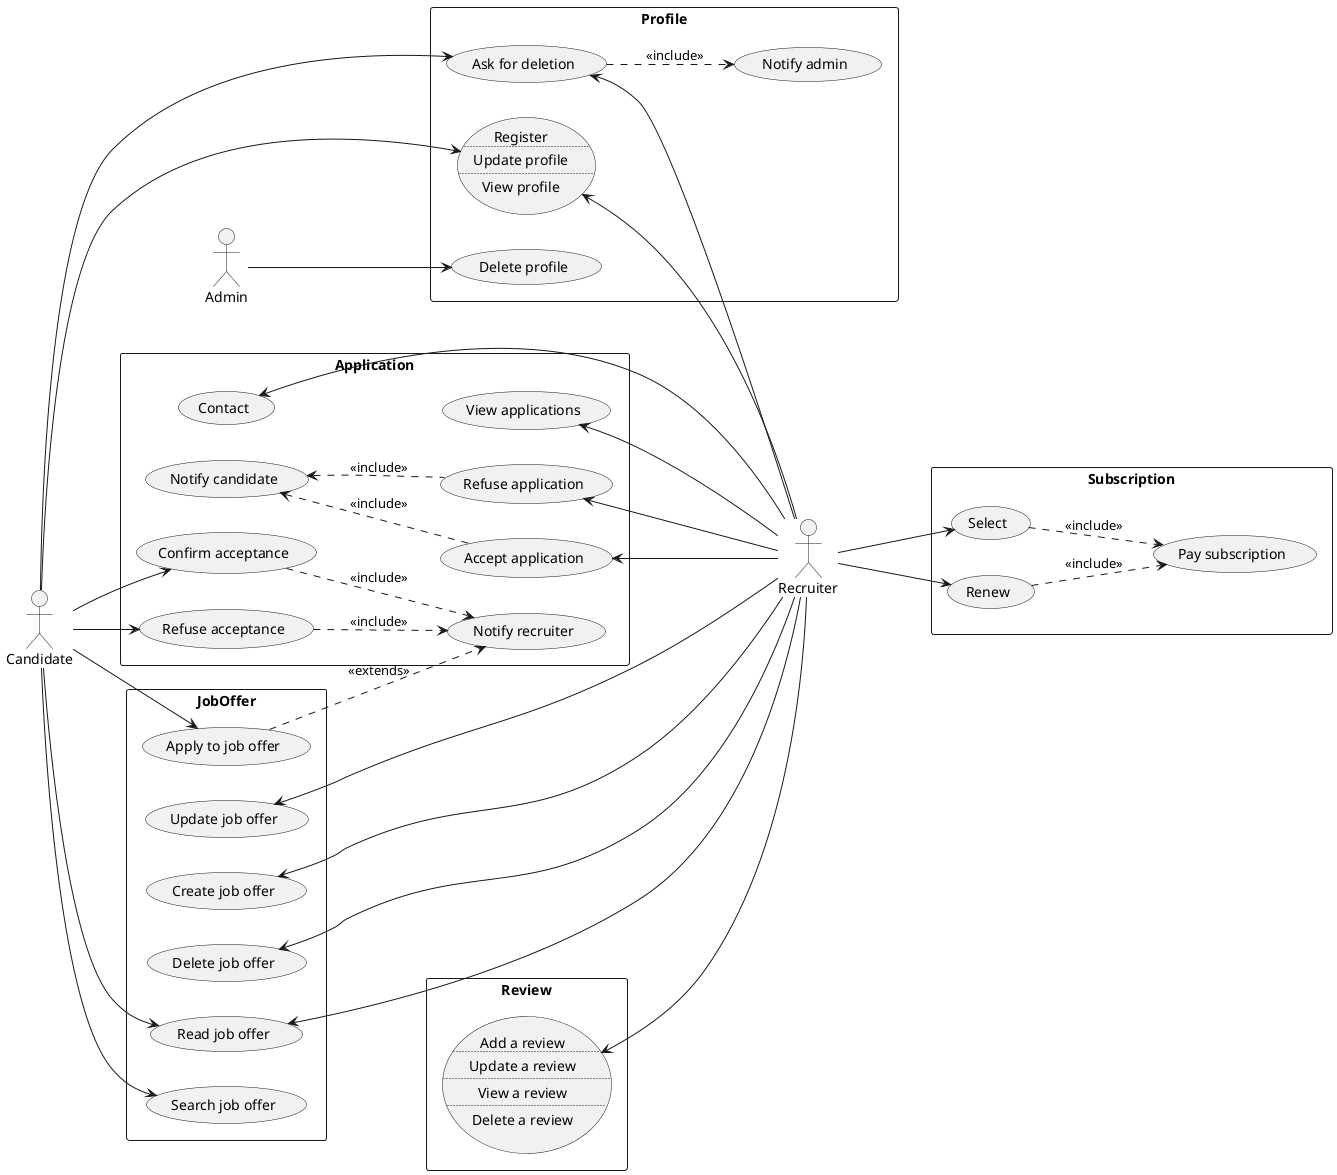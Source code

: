 @startuml use-cases

left to right direction

actor Recruiter
actor Candidate
actor Admin

rectangle Application {
  (Contact) as contact
  (View applications) as viewApplications
  (Accept application) as accept
  (Refuse application) as refuse
  (Confirm acceptance) as confirmAcceptance
  (Refuse acceptance) as refuseAcceptance
  (Notify candidate) as notifyCandidate
  (Notify recruiter) as notifyRecruiter
  accept .u.> notifyCandidate: <<include>>
  refuse .u.> notifyCandidate: <<include>>
  confirmAcceptance ..> notifyRecruiter: <<include>>
  refuseAcceptance  ..> notifyRecruiter: <<include>>
  contact .[hidden]d. viewApplications
}

Recruiter -u-> contact
Recruiter -u-> accept
Recruiter -u-> refuse
Recruiter -u-> viewApplications
Candidate --> confirmAcceptance
Candidate --> refuseAcceptance


rectangle JobOffer {
  (Create job offer) as createJob
  (Update job offer) as updateJob
  (Read job offer) as readJob
  (Delete job offer) as deleteJob
  (Search job offer) as searchJob
  (Apply to job offer) as applyJob
  applyJob ..> notifyRecruiter: <<extends>>
}

Recruiter -u-> createJob
Recruiter -u-> updateJob
Recruiter -u-> readJob
Recruiter -u-> deleteJob
Candidate --> searchJob
Candidate --> readJob
Candidate --> applyJob

rectangle Profile {
  usecase Profile_CRU as "
  Register
  ..
  Update profile
  ..
  View profile
  "
  (Ask for deletion) as askDeletion
  (Notify admin) as notifyAdmin
  (Delete profile) as deleteProfile
  askDeletion ..> notifyAdmin: <<include>>
}

Candidate --> Profile_CRU
Recruiter -u-> Profile_CRU
Candidate --> askDeletion
Recruiter --> askDeletion
Admin --> deleteProfile

rectangle Review {
  usecase Review_CRUD as "
  Add a review
  ..
  Update a review
  ..
  View a review
  ..
  Delete a review
  "
}

Recruiter -u-> Review_CRUD

rectangle Subscription {
  (Select) as selectSubscription
  (Renew) as renewSubscription
  (Pay subscription) as paySubscription
  selectSubscription ..> paySubscription: <<include>>
  renewSubscription  ..> paySubscription: <<include>>
}
Recruiter --> selectSubscription
Recruiter --> renewSubscription

@enduml